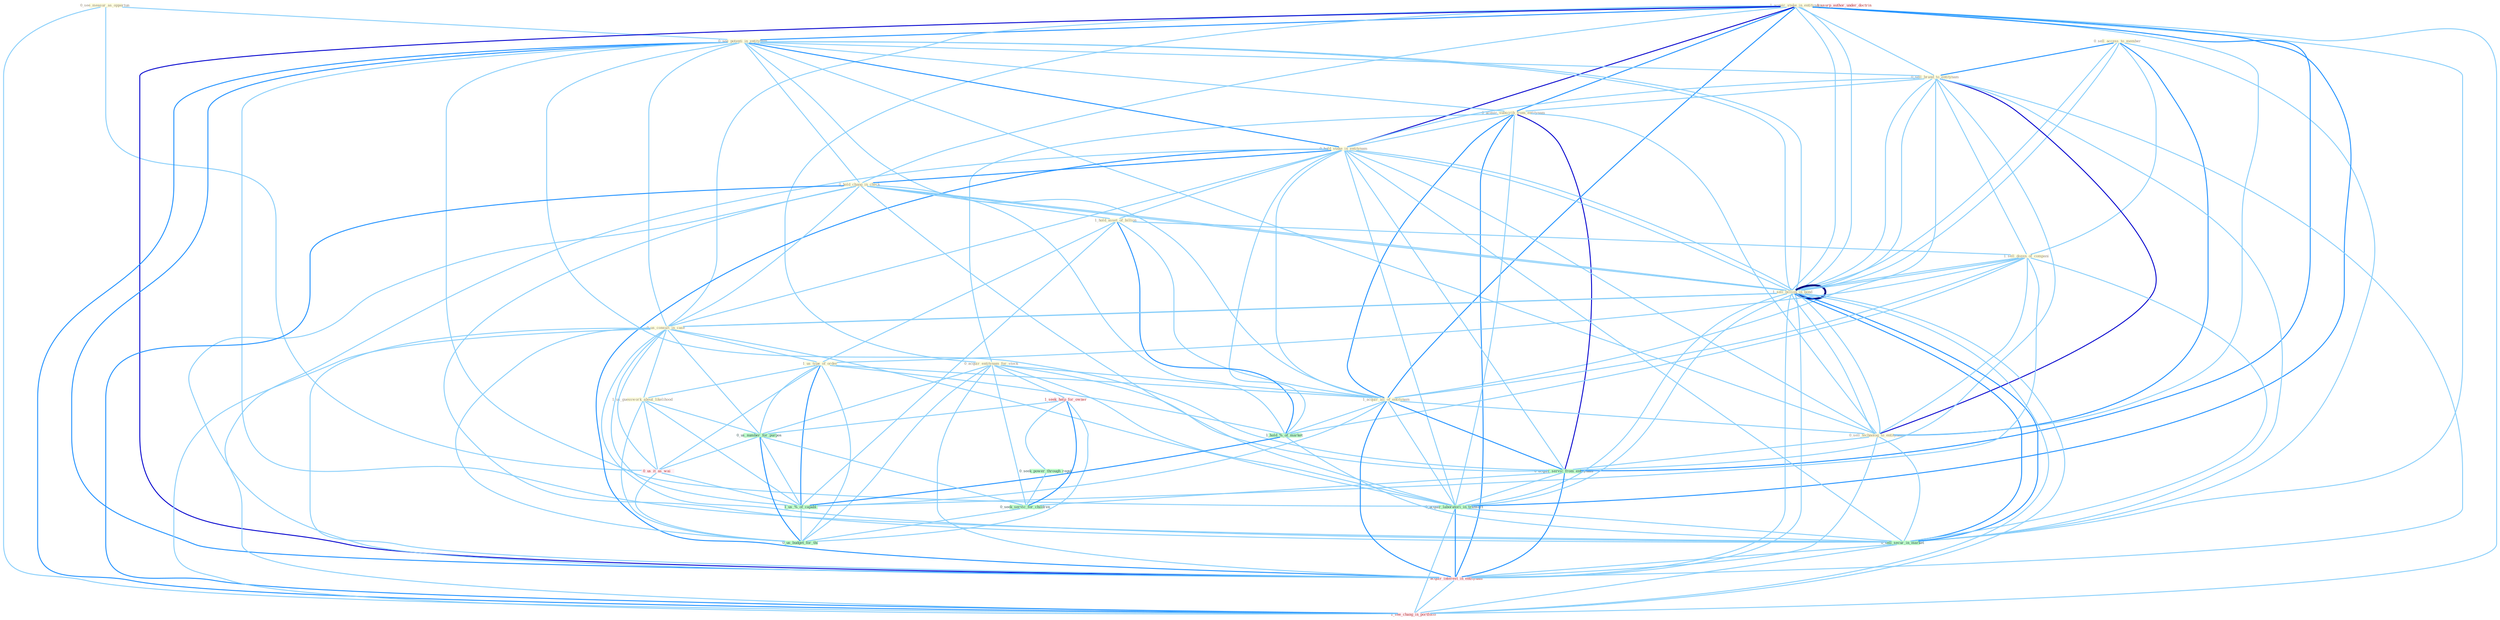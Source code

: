 Graph G{ 
    node
    [shape=polygon,style=filled,width=.5,height=.06,color="#BDFCC9",fixedsize=true,fontsize=4,
    fontcolor="#2f4f4f"];
    {node
    [color="#ffffe0", fontcolor="#8b7d6b"] "0_see_measur_as_opportun " "0_sell_access_to_member " "1_acquir_stake_in_entitynam " "0_see_potenti_in_entitynam " "0_sell_brand_to_entitynam " "0_acquir_subscrib_from_entitynam " "0_hold_stake_in_entitynam " "0_hold_chang_in_check " "1_hold_asset_of_billion " "1_sell_billion_in_bond " "0_acquir_entitynam_for_stock " "0_us_consult_in_case " "1_sell_dozen_of_compani " "1_us_type_of_order " "1_acquir_all_of_entitynam " "0_sell_technolog_to_entitynam " "1_us_guesswork_about_likelihood "}
{node [color="#fff0f5", fontcolor="#b22222"] "1_seek_help_for_owner " "1_sell_billion_in_bond " "0_us_it_as_wai " "1_usurp_author_under_doctrin " "1_acquir_interest_in_entitynam " "1_see_chang_in_portfolio "}
edge [color="#B0E2FF"];

	"0_see_measur_as_opportun " -- "0_see_potenti_in_entitynam " [w="1", color="#87cefa" ];
	"0_see_measur_as_opportun " -- "0_us_it_as_wai " [w="1", color="#87cefa" ];
	"0_see_measur_as_opportun " -- "1_see_chang_in_portfolio " [w="1", color="#87cefa" ];
	"0_sell_access_to_member " -- "0_sell_brand_to_entitynam " [w="2", color="#1e90ff" , len=0.8];
	"0_sell_access_to_member " -- "1_sell_billion_in_bond " [w="1", color="#87cefa" ];
	"0_sell_access_to_member " -- "1_sell_dozen_of_compani " [w="1", color="#87cefa" ];
	"0_sell_access_to_member " -- "0_sell_technolog_to_entitynam " [w="2", color="#1e90ff" , len=0.8];
	"0_sell_access_to_member " -- "1_sell_billion_in_bond " [w="1", color="#87cefa" ];
	"0_sell_access_to_member " -- "0_sell_secur_in_market " [w="1", color="#87cefa" ];
	"1_acquir_stake_in_entitynam " -- "0_see_potenti_in_entitynam " [w="2", color="#1e90ff" , len=0.8];
	"1_acquir_stake_in_entitynam " -- "0_sell_brand_to_entitynam " [w="1", color="#87cefa" ];
	"1_acquir_stake_in_entitynam " -- "0_acquir_subscrib_from_entitynam " [w="2", color="#1e90ff" , len=0.8];
	"1_acquir_stake_in_entitynam " -- "0_hold_stake_in_entitynam " [w="3", color="#0000cd" , len=0.6];
	"1_acquir_stake_in_entitynam " -- "0_hold_chang_in_check " [w="1", color="#87cefa" ];
	"1_acquir_stake_in_entitynam " -- "1_sell_billion_in_bond " [w="1", color="#87cefa" ];
	"1_acquir_stake_in_entitynam " -- "0_acquir_entitynam_for_stock " [w="1", color="#87cefa" ];
	"1_acquir_stake_in_entitynam " -- "0_us_consult_in_case " [w="1", color="#87cefa" ];
	"1_acquir_stake_in_entitynam " -- "1_acquir_all_of_entitynam " [w="2", color="#1e90ff" , len=0.8];
	"1_acquir_stake_in_entitynam " -- "0_sell_technolog_to_entitynam " [w="1", color="#87cefa" ];
	"1_acquir_stake_in_entitynam " -- "0_acquir_servic_from_entitynam " [w="2", color="#1e90ff" , len=0.8];
	"1_acquir_stake_in_entitynam " -- "0_acquir_laboratori_in_transact " [w="2", color="#1e90ff" , len=0.8];
	"1_acquir_stake_in_entitynam " -- "1_sell_billion_in_bond " [w="1", color="#87cefa" ];
	"1_acquir_stake_in_entitynam " -- "0_sell_secur_in_market " [w="1", color="#87cefa" ];
	"1_acquir_stake_in_entitynam " -- "1_acquir_interest_in_entitynam " [w="3", color="#0000cd" , len=0.6];
	"1_acquir_stake_in_entitynam " -- "1_see_chang_in_portfolio " [w="1", color="#87cefa" ];
	"0_see_potenti_in_entitynam " -- "0_sell_brand_to_entitynam " [w="1", color="#87cefa" ];
	"0_see_potenti_in_entitynam " -- "0_acquir_subscrib_from_entitynam " [w="1", color="#87cefa" ];
	"0_see_potenti_in_entitynam " -- "0_hold_stake_in_entitynam " [w="2", color="#1e90ff" , len=0.8];
	"0_see_potenti_in_entitynam " -- "0_hold_chang_in_check " [w="1", color="#87cefa" ];
	"0_see_potenti_in_entitynam " -- "1_sell_billion_in_bond " [w="1", color="#87cefa" ];
	"0_see_potenti_in_entitynam " -- "0_us_consult_in_case " [w="1", color="#87cefa" ];
	"0_see_potenti_in_entitynam " -- "1_acquir_all_of_entitynam " [w="1", color="#87cefa" ];
	"0_see_potenti_in_entitynam " -- "0_sell_technolog_to_entitynam " [w="1", color="#87cefa" ];
	"0_see_potenti_in_entitynam " -- "0_acquir_servic_from_entitynam " [w="1", color="#87cefa" ];
	"0_see_potenti_in_entitynam " -- "0_acquir_laboratori_in_transact " [w="1", color="#87cefa" ];
	"0_see_potenti_in_entitynam " -- "1_sell_billion_in_bond " [w="1", color="#87cefa" ];
	"0_see_potenti_in_entitynam " -- "0_sell_secur_in_market " [w="1", color="#87cefa" ];
	"0_see_potenti_in_entitynam " -- "1_acquir_interest_in_entitynam " [w="2", color="#1e90ff" , len=0.8];
	"0_see_potenti_in_entitynam " -- "1_see_chang_in_portfolio " [w="2", color="#1e90ff" , len=0.8];
	"0_sell_brand_to_entitynam " -- "0_acquir_subscrib_from_entitynam " [w="1", color="#87cefa" ];
	"0_sell_brand_to_entitynam " -- "0_hold_stake_in_entitynam " [w="1", color="#87cefa" ];
	"0_sell_brand_to_entitynam " -- "1_sell_billion_in_bond " [w="1", color="#87cefa" ];
	"0_sell_brand_to_entitynam " -- "1_sell_dozen_of_compani " [w="1", color="#87cefa" ];
	"0_sell_brand_to_entitynam " -- "1_acquir_all_of_entitynam " [w="1", color="#87cefa" ];
	"0_sell_brand_to_entitynam " -- "0_sell_technolog_to_entitynam " [w="3", color="#0000cd" , len=0.6];
	"0_sell_brand_to_entitynam " -- "0_acquir_servic_from_entitynam " [w="1", color="#87cefa" ];
	"0_sell_brand_to_entitynam " -- "1_sell_billion_in_bond " [w="1", color="#87cefa" ];
	"0_sell_brand_to_entitynam " -- "0_sell_secur_in_market " [w="1", color="#87cefa" ];
	"0_sell_brand_to_entitynam " -- "1_acquir_interest_in_entitynam " [w="1", color="#87cefa" ];
	"0_acquir_subscrib_from_entitynam " -- "0_hold_stake_in_entitynam " [w="1", color="#87cefa" ];
	"0_acquir_subscrib_from_entitynam " -- "0_acquir_entitynam_for_stock " [w="1", color="#87cefa" ];
	"0_acquir_subscrib_from_entitynam " -- "1_acquir_all_of_entitynam " [w="2", color="#1e90ff" , len=0.8];
	"0_acquir_subscrib_from_entitynam " -- "0_sell_technolog_to_entitynam " [w="1", color="#87cefa" ];
	"0_acquir_subscrib_from_entitynam " -- "0_acquir_servic_from_entitynam " [w="3", color="#0000cd" , len=0.6];
	"0_acquir_subscrib_from_entitynam " -- "0_acquir_laboratori_in_transact " [w="1", color="#87cefa" ];
	"0_acquir_subscrib_from_entitynam " -- "1_acquir_interest_in_entitynam " [w="2", color="#1e90ff" , len=0.8];
	"0_hold_stake_in_entitynam " -- "0_hold_chang_in_check " [w="2", color="#1e90ff" , len=0.8];
	"0_hold_stake_in_entitynam " -- "1_hold_asset_of_billion " [w="1", color="#87cefa" ];
	"0_hold_stake_in_entitynam " -- "1_sell_billion_in_bond " [w="1", color="#87cefa" ];
	"0_hold_stake_in_entitynam " -- "0_us_consult_in_case " [w="1", color="#87cefa" ];
	"0_hold_stake_in_entitynam " -- "1_acquir_all_of_entitynam " [w="1", color="#87cefa" ];
	"0_hold_stake_in_entitynam " -- "0_sell_technolog_to_entitynam " [w="1", color="#87cefa" ];
	"0_hold_stake_in_entitynam " -- "0_acquir_servic_from_entitynam " [w="1", color="#87cefa" ];
	"0_hold_stake_in_entitynam " -- "1_hold_%_of_market " [w="1", color="#87cefa" ];
	"0_hold_stake_in_entitynam " -- "0_acquir_laboratori_in_transact " [w="1", color="#87cefa" ];
	"0_hold_stake_in_entitynam " -- "1_sell_billion_in_bond " [w="1", color="#87cefa" ];
	"0_hold_stake_in_entitynam " -- "0_sell_secur_in_market " [w="1", color="#87cefa" ];
	"0_hold_stake_in_entitynam " -- "1_acquir_interest_in_entitynam " [w="2", color="#1e90ff" , len=0.8];
	"0_hold_stake_in_entitynam " -- "1_see_chang_in_portfolio " [w="1", color="#87cefa" ];
	"0_hold_chang_in_check " -- "1_hold_asset_of_billion " [w="1", color="#87cefa" ];
	"0_hold_chang_in_check " -- "1_sell_billion_in_bond " [w="1", color="#87cefa" ];
	"0_hold_chang_in_check " -- "0_us_consult_in_case " [w="1", color="#87cefa" ];
	"0_hold_chang_in_check " -- "1_hold_%_of_market " [w="1", color="#87cefa" ];
	"0_hold_chang_in_check " -- "0_acquir_laboratori_in_transact " [w="1", color="#87cefa" ];
	"0_hold_chang_in_check " -- "1_sell_billion_in_bond " [w="1", color="#87cefa" ];
	"0_hold_chang_in_check " -- "0_sell_secur_in_market " [w="1", color="#87cefa" ];
	"0_hold_chang_in_check " -- "1_acquir_interest_in_entitynam " [w="1", color="#87cefa" ];
	"0_hold_chang_in_check " -- "1_see_chang_in_portfolio " [w="2", color="#1e90ff" , len=0.8];
	"1_hold_asset_of_billion " -- "1_sell_dozen_of_compani " [w="1", color="#87cefa" ];
	"1_hold_asset_of_billion " -- "1_us_type_of_order " [w="1", color="#87cefa" ];
	"1_hold_asset_of_billion " -- "1_acquir_all_of_entitynam " [w="1", color="#87cefa" ];
	"1_hold_asset_of_billion " -- "1_hold_%_of_market " [w="2", color="#1e90ff" , len=0.8];
	"1_hold_asset_of_billion " -- "1_us_%_of_capabl " [w="1", color="#87cefa" ];
	"1_sell_billion_in_bond " -- "0_us_consult_in_case " [w="1", color="#87cefa" ];
	"1_sell_billion_in_bond " -- "1_sell_dozen_of_compani " [w="1", color="#87cefa" ];
	"1_sell_billion_in_bond " -- "0_sell_technolog_to_entitynam " [w="1", color="#87cefa" ];
	"1_sell_billion_in_bond " -- "0_acquir_laboratori_in_transact " [w="1", color="#87cefa" ];
	"1_sell_billion_in_bond " -- "1_sell_billion_in_bond " [w="4", style=bold, color="#000080", len=0.4];
	"1_sell_billion_in_bond " -- "0_sell_secur_in_market " [w="2", color="#1e90ff" , len=0.8];
	"1_sell_billion_in_bond " -- "1_acquir_interest_in_entitynam " [w="1", color="#87cefa" ];
	"1_sell_billion_in_bond " -- "1_see_chang_in_portfolio " [w="1", color="#87cefa" ];
	"0_acquir_entitynam_for_stock " -- "1_acquir_all_of_entitynam " [w="1", color="#87cefa" ];
	"0_acquir_entitynam_for_stock " -- "1_seek_help_for_owner " [w="1", color="#87cefa" ];
	"0_acquir_entitynam_for_stock " -- "0_acquir_servic_from_entitynam " [w="1", color="#87cefa" ];
	"0_acquir_entitynam_for_stock " -- "0_us_number_for_purpos " [w="1", color="#87cefa" ];
	"0_acquir_entitynam_for_stock " -- "0_acquir_laboratori_in_transact " [w="1", color="#87cefa" ];
	"0_acquir_entitynam_for_stock " -- "1_acquir_interest_in_entitynam " [w="1", color="#87cefa" ];
	"0_acquir_entitynam_for_stock " -- "0_seek_servic_for_children " [w="1", color="#87cefa" ];
	"0_acquir_entitynam_for_stock " -- "0_us_budget_for_thi " [w="1", color="#87cefa" ];
	"0_us_consult_in_case " -- "1_us_type_of_order " [w="1", color="#87cefa" ];
	"0_us_consult_in_case " -- "1_us_guesswork_about_likelihood " [w="1", color="#87cefa" ];
	"0_us_consult_in_case " -- "0_us_number_for_purpos " [w="1", color="#87cefa" ];
	"0_us_consult_in_case " -- "0_acquir_laboratori_in_transact " [w="1", color="#87cefa" ];
	"0_us_consult_in_case " -- "1_sell_billion_in_bond " [w="1", color="#87cefa" ];
	"0_us_consult_in_case " -- "0_us_it_as_wai " [w="1", color="#87cefa" ];
	"0_us_consult_in_case " -- "1_us_%_of_capabl " [w="1", color="#87cefa" ];
	"0_us_consult_in_case " -- "0_sell_secur_in_market " [w="1", color="#87cefa" ];
	"0_us_consult_in_case " -- "1_acquir_interest_in_entitynam " [w="1", color="#87cefa" ];
	"0_us_consult_in_case " -- "1_see_chang_in_portfolio " [w="1", color="#87cefa" ];
	"0_us_consult_in_case " -- "0_us_budget_for_thi " [w="1", color="#87cefa" ];
	"1_sell_dozen_of_compani " -- "1_us_type_of_order " [w="1", color="#87cefa" ];
	"1_sell_dozen_of_compani " -- "1_acquir_all_of_entitynam " [w="1", color="#87cefa" ];
	"1_sell_dozen_of_compani " -- "0_sell_technolog_to_entitynam " [w="1", color="#87cefa" ];
	"1_sell_dozen_of_compani " -- "1_hold_%_of_market " [w="1", color="#87cefa" ];
	"1_sell_dozen_of_compani " -- "1_sell_billion_in_bond " [w="1", color="#87cefa" ];
	"1_sell_dozen_of_compani " -- "1_us_%_of_capabl " [w="1", color="#87cefa" ];
	"1_sell_dozen_of_compani " -- "0_sell_secur_in_market " [w="1", color="#87cefa" ];
	"1_us_type_of_order " -- "1_acquir_all_of_entitynam " [w="1", color="#87cefa" ];
	"1_us_type_of_order " -- "1_us_guesswork_about_likelihood " [w="1", color="#87cefa" ];
	"1_us_type_of_order " -- "1_hold_%_of_market " [w="1", color="#87cefa" ];
	"1_us_type_of_order " -- "0_us_number_for_purpos " [w="1", color="#87cefa" ];
	"1_us_type_of_order " -- "0_us_it_as_wai " [w="1", color="#87cefa" ];
	"1_us_type_of_order " -- "1_us_%_of_capabl " [w="2", color="#1e90ff" , len=0.8];
	"1_us_type_of_order " -- "0_us_budget_for_thi " [w="1", color="#87cefa" ];
	"1_acquir_all_of_entitynam " -- "0_sell_technolog_to_entitynam " [w="1", color="#87cefa" ];
	"1_acquir_all_of_entitynam " -- "0_acquir_servic_from_entitynam " [w="2", color="#1e90ff" , len=0.8];
	"1_acquir_all_of_entitynam " -- "1_hold_%_of_market " [w="1", color="#87cefa" ];
	"1_acquir_all_of_entitynam " -- "0_acquir_laboratori_in_transact " [w="1", color="#87cefa" ];
	"1_acquir_all_of_entitynam " -- "1_us_%_of_capabl " [w="1", color="#87cefa" ];
	"1_acquir_all_of_entitynam " -- "1_acquir_interest_in_entitynam " [w="2", color="#1e90ff" , len=0.8];
	"0_sell_technolog_to_entitynam " -- "0_acquir_servic_from_entitynam " [w="1", color="#87cefa" ];
	"0_sell_technolog_to_entitynam " -- "1_sell_billion_in_bond " [w="1", color="#87cefa" ];
	"0_sell_technolog_to_entitynam " -- "0_sell_secur_in_market " [w="1", color="#87cefa" ];
	"0_sell_technolog_to_entitynam " -- "1_acquir_interest_in_entitynam " [w="1", color="#87cefa" ];
	"1_us_guesswork_about_likelihood " -- "0_us_number_for_purpos " [w="1", color="#87cefa" ];
	"1_us_guesswork_about_likelihood " -- "0_us_it_as_wai " [w="1", color="#87cefa" ];
	"1_us_guesswork_about_likelihood " -- "1_us_%_of_capabl " [w="1", color="#87cefa" ];
	"1_us_guesswork_about_likelihood " -- "0_us_budget_for_thi " [w="1", color="#87cefa" ];
	"1_seek_help_for_owner " -- "0_seek_power_through_regul " [w="1", color="#87cefa" ];
	"1_seek_help_for_owner " -- "0_us_number_for_purpos " [w="1", color="#87cefa" ];
	"1_seek_help_for_owner " -- "0_seek_servic_for_children " [w="2", color="#1e90ff" , len=0.8];
	"1_seek_help_for_owner " -- "0_us_budget_for_thi " [w="1", color="#87cefa" ];
	"0_acquir_servic_from_entitynam " -- "0_acquir_laboratori_in_transact " [w="1", color="#87cefa" ];
	"0_acquir_servic_from_entitynam " -- "1_acquir_interest_in_entitynam " [w="2", color="#1e90ff" , len=0.8];
	"0_acquir_servic_from_entitynam " -- "0_seek_servic_for_children " [w="1", color="#87cefa" ];
	"1_hold_%_of_market " -- "1_us_%_of_capabl " [w="2", color="#1e90ff" , len=0.8];
	"1_hold_%_of_market " -- "0_sell_secur_in_market " [w="1", color="#87cefa" ];
	"0_seek_power_through_regul " -- "0_seek_servic_for_children " [w="1", color="#87cefa" ];
	"0_us_number_for_purpos " -- "0_us_it_as_wai " [w="1", color="#87cefa" ];
	"0_us_number_for_purpos " -- "1_us_%_of_capabl " [w="1", color="#87cefa" ];
	"0_us_number_for_purpos " -- "0_seek_servic_for_children " [w="1", color="#87cefa" ];
	"0_us_number_for_purpos " -- "0_us_budget_for_thi " [w="2", color="#1e90ff" , len=0.8];
	"0_acquir_laboratori_in_transact " -- "1_sell_billion_in_bond " [w="1", color="#87cefa" ];
	"0_acquir_laboratori_in_transact " -- "0_sell_secur_in_market " [w="1", color="#87cefa" ];
	"0_acquir_laboratori_in_transact " -- "1_acquir_interest_in_entitynam " [w="2", color="#1e90ff" , len=0.8];
	"0_acquir_laboratori_in_transact " -- "1_see_chang_in_portfolio " [w="1", color="#87cefa" ];
	"1_sell_billion_in_bond " -- "0_sell_secur_in_market " [w="2", color="#1e90ff" , len=0.8];
	"1_sell_billion_in_bond " -- "1_acquir_interest_in_entitynam " [w="1", color="#87cefa" ];
	"1_sell_billion_in_bond " -- "1_see_chang_in_portfolio " [w="1", color="#87cefa" ];
	"0_us_it_as_wai " -- "1_us_%_of_capabl " [w="1", color="#87cefa" ];
	"0_us_it_as_wai " -- "0_us_budget_for_thi " [w="1", color="#87cefa" ];
	"1_us_%_of_capabl " -- "0_us_budget_for_thi " [w="1", color="#87cefa" ];
	"0_sell_secur_in_market " -- "1_acquir_interest_in_entitynam " [w="1", color="#87cefa" ];
	"0_sell_secur_in_market " -- "1_see_chang_in_portfolio " [w="1", color="#87cefa" ];
	"1_acquir_interest_in_entitynam " -- "1_see_chang_in_portfolio " [w="1", color="#87cefa" ];
	"0_seek_servic_for_children " -- "0_us_budget_for_thi " [w="1", color="#87cefa" ];
}